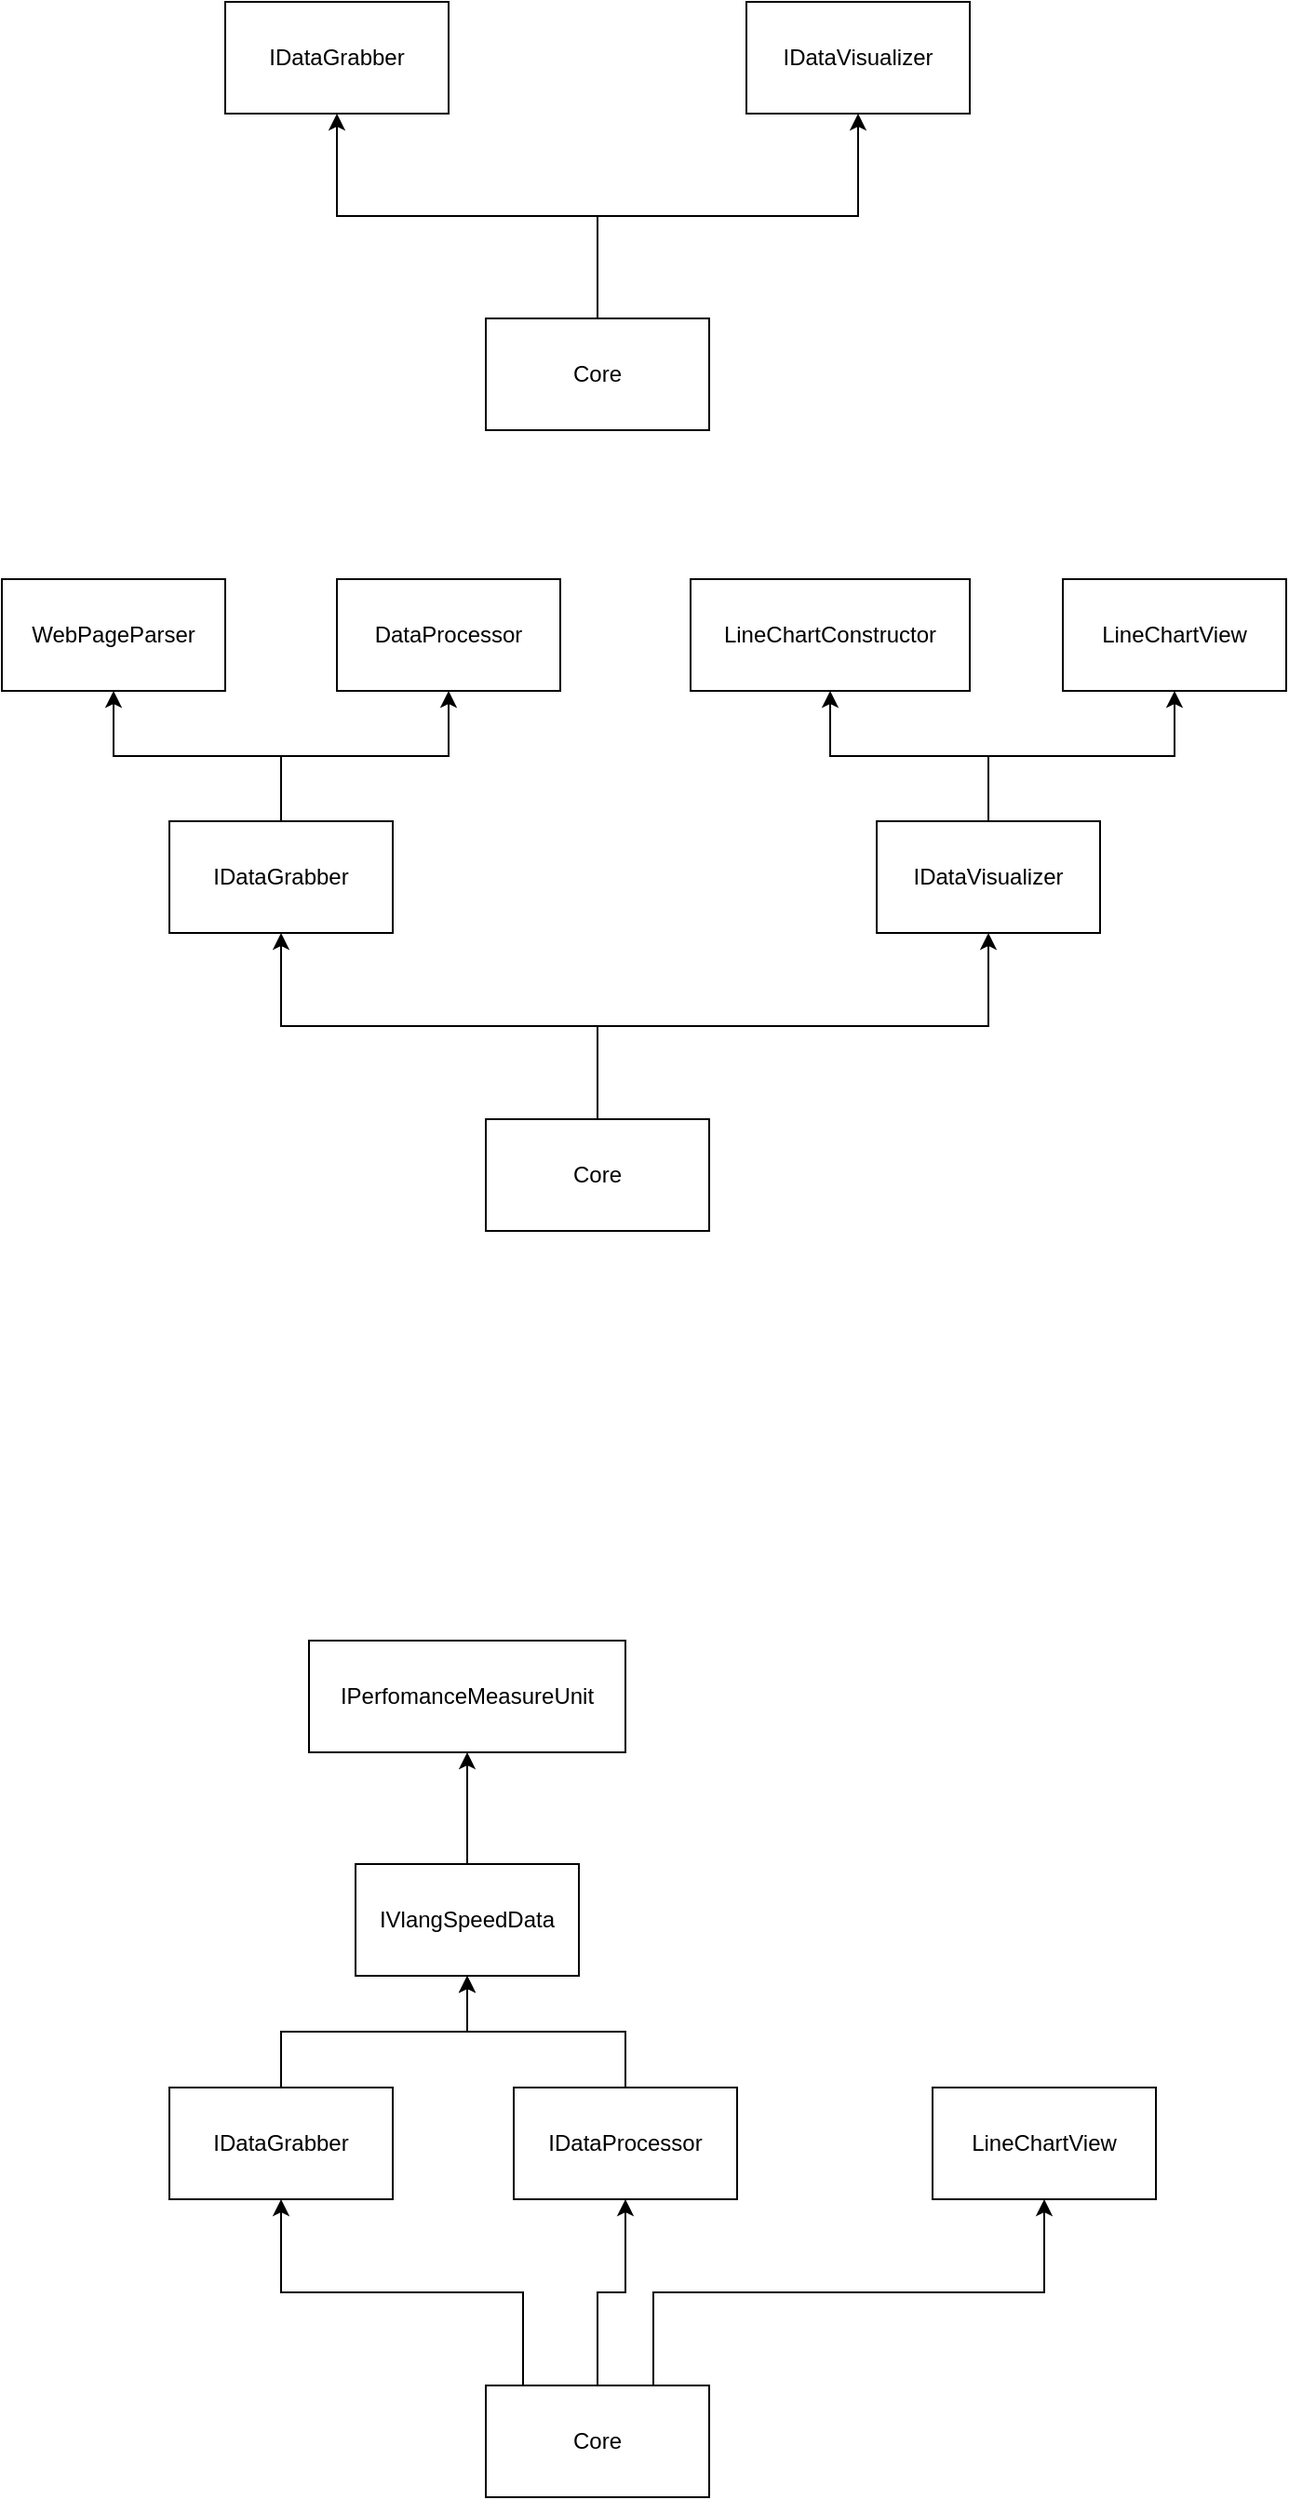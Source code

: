 <mxfile version="15.9.4" type="device"><diagram id="hr-kql0brnwbF04IMd8y" name="Page-1"><mxGraphModel dx="1229" dy="1076" grid="1" gridSize="10" guides="1" tooltips="1" connect="1" arrows="1" fold="1" page="1" pageScale="1" pageWidth="850" pageHeight="1100" math="0" shadow="0"><root><mxCell id="0"/><mxCell id="1" parent="0"/><mxCell id="c8nGxQ13oSSZccZrAIHq-4" style="edgeStyle=orthogonalEdgeStyle;rounded=0;orthogonalLoop=1;jettySize=auto;html=1;exitX=0.5;exitY=0;exitDx=0;exitDy=0;entryX=0.5;entryY=1;entryDx=0;entryDy=0;" parent="1" source="c8nGxQ13oSSZccZrAIHq-1" target="c8nGxQ13oSSZccZrAIHq-2" edge="1"><mxGeometry relative="1" as="geometry"/></mxCell><mxCell id="c8nGxQ13oSSZccZrAIHq-7" style="edgeStyle=orthogonalEdgeStyle;rounded=0;orthogonalLoop=1;jettySize=auto;html=1;exitX=0.5;exitY=0;exitDx=0;exitDy=0;" parent="1" source="c8nGxQ13oSSZccZrAIHq-1" target="c8nGxQ13oSSZccZrAIHq-6" edge="1"><mxGeometry relative="1" as="geometry"/></mxCell><mxCell id="c8nGxQ13oSSZccZrAIHq-1" value="Core" style="rounded=0;whiteSpace=wrap;html=1;" parent="1" vertex="1"><mxGeometry x="350" y="200" width="120" height="60" as="geometry"/></mxCell><mxCell id="c8nGxQ13oSSZccZrAIHq-2" value="IDataGrabber" style="rounded=0;whiteSpace=wrap;html=1;" parent="1" vertex="1"><mxGeometry x="210" y="30" width="120" height="60" as="geometry"/></mxCell><mxCell id="c8nGxQ13oSSZccZrAIHq-6" value="IDataVisualizer" style="rounded=0;whiteSpace=wrap;html=1;" parent="1" vertex="1"><mxGeometry x="490" y="30" width="120" height="60" as="geometry"/></mxCell><mxCell id="c8nGxQ13oSSZccZrAIHq-8" value="WebPageParser" style="rounded=0;whiteSpace=wrap;html=1;" parent="1" vertex="1"><mxGeometry x="90" y="340" width="120" height="60" as="geometry"/></mxCell><mxCell id="c8nGxQ13oSSZccZrAIHq-9" value="DataProcessor" style="rounded=0;whiteSpace=wrap;html=1;" parent="1" vertex="1"><mxGeometry x="270" y="340" width="120" height="60" as="geometry"/></mxCell><mxCell id="c8nGxQ13oSSZccZrAIHq-11" style="edgeStyle=orthogonalEdgeStyle;rounded=0;orthogonalLoop=1;jettySize=auto;html=1;exitX=0.5;exitY=0;exitDx=0;exitDy=0;entryX=0.5;entryY=1;entryDx=0;entryDy=0;" parent="1" source="c8nGxQ13oSSZccZrAIHq-10" target="c8nGxQ13oSSZccZrAIHq-8" edge="1"><mxGeometry relative="1" as="geometry"/></mxCell><mxCell id="c8nGxQ13oSSZccZrAIHq-12" style="edgeStyle=orthogonalEdgeStyle;rounded=0;orthogonalLoop=1;jettySize=auto;html=1;exitX=0.5;exitY=0;exitDx=0;exitDy=0;entryX=0.5;entryY=1;entryDx=0;entryDy=0;" parent="1" source="c8nGxQ13oSSZccZrAIHq-10" target="c8nGxQ13oSSZccZrAIHq-9" edge="1"><mxGeometry relative="1" as="geometry"/></mxCell><mxCell id="c8nGxQ13oSSZccZrAIHq-10" value="IDataGrabber" style="rounded=0;whiteSpace=wrap;html=1;" parent="1" vertex="1"><mxGeometry x="180" y="470" width="120" height="60" as="geometry"/></mxCell><mxCell id="c8nGxQ13oSSZccZrAIHq-15" style="edgeStyle=orthogonalEdgeStyle;rounded=0;orthogonalLoop=1;jettySize=auto;html=1;exitX=0.5;exitY=0;exitDx=0;exitDy=0;" parent="1" source="c8nGxQ13oSSZccZrAIHq-14" target="c8nGxQ13oSSZccZrAIHq-10" edge="1"><mxGeometry relative="1" as="geometry"/></mxCell><mxCell id="c8nGxQ13oSSZccZrAIHq-17" style="edgeStyle=orthogonalEdgeStyle;rounded=0;orthogonalLoop=1;jettySize=auto;html=1;exitX=0.5;exitY=0;exitDx=0;exitDy=0;" parent="1" source="c8nGxQ13oSSZccZrAIHq-14" target="c8nGxQ13oSSZccZrAIHq-16" edge="1"><mxGeometry relative="1" as="geometry"/></mxCell><mxCell id="c8nGxQ13oSSZccZrAIHq-14" value="Core" style="rounded=0;whiteSpace=wrap;html=1;" parent="1" vertex="1"><mxGeometry x="350" y="630" width="120" height="60" as="geometry"/></mxCell><mxCell id="c8nGxQ13oSSZccZrAIHq-19" style="edgeStyle=orthogonalEdgeStyle;rounded=0;orthogonalLoop=1;jettySize=auto;html=1;exitX=0.5;exitY=0;exitDx=0;exitDy=0;entryX=0.5;entryY=1;entryDx=0;entryDy=0;" parent="1" source="c8nGxQ13oSSZccZrAIHq-16" target="c8nGxQ13oSSZccZrAIHq-18" edge="1"><mxGeometry relative="1" as="geometry"/></mxCell><mxCell id="c8nGxQ13oSSZccZrAIHq-21" style="edgeStyle=orthogonalEdgeStyle;rounded=0;orthogonalLoop=1;jettySize=auto;html=1;exitX=0.5;exitY=0;exitDx=0;exitDy=0;entryX=0.5;entryY=1;entryDx=0;entryDy=0;" parent="1" source="c8nGxQ13oSSZccZrAIHq-16" target="c8nGxQ13oSSZccZrAIHq-20" edge="1"><mxGeometry relative="1" as="geometry"/></mxCell><mxCell id="c8nGxQ13oSSZccZrAIHq-16" value="IDataVisualizer" style="rounded=0;whiteSpace=wrap;html=1;" parent="1" vertex="1"><mxGeometry x="560" y="470" width="120" height="60" as="geometry"/></mxCell><mxCell id="c8nGxQ13oSSZccZrAIHq-18" value="LineChartConstructor" style="rounded=0;whiteSpace=wrap;html=1;" parent="1" vertex="1"><mxGeometry x="460" y="340" width="150" height="60" as="geometry"/></mxCell><mxCell id="c8nGxQ13oSSZccZrAIHq-20" value="LineChartView" style="rounded=0;whiteSpace=wrap;html=1;" parent="1" vertex="1"><mxGeometry x="660" y="340" width="120" height="60" as="geometry"/></mxCell><mxCell id="0W58gQsSFp2g5vi-8ZYe-20" value="" style="edgeStyle=orthogonalEdgeStyle;rounded=0;orthogonalLoop=1;jettySize=auto;html=1;" edge="1" parent="1" source="0W58gQsSFp2g5vi-8ZYe-2" target="0W58gQsSFp2g5vi-8ZYe-14"><mxGeometry relative="1" as="geometry"/></mxCell><mxCell id="0W58gQsSFp2g5vi-8ZYe-2" value="IDataProcessor" style="rounded=0;whiteSpace=wrap;html=1;" vertex="1" parent="1"><mxGeometry x="365" y="1150" width="120" height="60" as="geometry"/></mxCell><mxCell id="0W58gQsSFp2g5vi-8ZYe-21" style="edgeStyle=orthogonalEdgeStyle;rounded=0;orthogonalLoop=1;jettySize=auto;html=1;exitX=0.5;exitY=0;exitDx=0;exitDy=0;entryX=0.5;entryY=1;entryDx=0;entryDy=0;" edge="1" parent="1" source="0W58gQsSFp2g5vi-8ZYe-5" target="0W58gQsSFp2g5vi-8ZYe-14"><mxGeometry relative="1" as="geometry"/></mxCell><mxCell id="0W58gQsSFp2g5vi-8ZYe-5" value="IDataGrabber" style="rounded=0;whiteSpace=wrap;html=1;" vertex="1" parent="1"><mxGeometry x="180" y="1150" width="120" height="60" as="geometry"/></mxCell><mxCell id="0W58gQsSFp2g5vi-8ZYe-22" style="edgeStyle=orthogonalEdgeStyle;rounded=0;orthogonalLoop=1;jettySize=auto;html=1;exitX=0.5;exitY=0;exitDx=0;exitDy=0;entryX=0.5;entryY=1;entryDx=0;entryDy=0;" edge="1" parent="1" source="0W58gQsSFp2g5vi-8ZYe-8" target="0W58gQsSFp2g5vi-8ZYe-5"><mxGeometry relative="1" as="geometry"><Array as="points"><mxPoint x="370" y="1310"/><mxPoint x="370" y="1260"/><mxPoint x="240" y="1260"/></Array></mxGeometry></mxCell><mxCell id="0W58gQsSFp2g5vi-8ZYe-24" style="edgeStyle=orthogonalEdgeStyle;rounded=0;orthogonalLoop=1;jettySize=auto;html=1;exitX=0.5;exitY=0;exitDx=0;exitDy=0;entryX=0.5;entryY=1;entryDx=0;entryDy=0;" edge="1" parent="1" source="0W58gQsSFp2g5vi-8ZYe-8" target="0W58gQsSFp2g5vi-8ZYe-2"><mxGeometry relative="1" as="geometry"/></mxCell><mxCell id="0W58gQsSFp2g5vi-8ZYe-25" style="edgeStyle=orthogonalEdgeStyle;rounded=0;orthogonalLoop=1;jettySize=auto;html=1;exitX=0.75;exitY=0;exitDx=0;exitDy=0;" edge="1" parent="1" source="0W58gQsSFp2g5vi-8ZYe-8" target="0W58gQsSFp2g5vi-8ZYe-13"><mxGeometry relative="1" as="geometry"/></mxCell><mxCell id="0W58gQsSFp2g5vi-8ZYe-8" value="Core" style="rounded=0;whiteSpace=wrap;html=1;" vertex="1" parent="1"><mxGeometry x="350" y="1310" width="120" height="60" as="geometry"/></mxCell><mxCell id="0W58gQsSFp2g5vi-8ZYe-13" value="LineChartView" style="rounded=0;whiteSpace=wrap;html=1;" vertex="1" parent="1"><mxGeometry x="590" y="1150" width="120" height="60" as="geometry"/></mxCell><mxCell id="0W58gQsSFp2g5vi-8ZYe-19" style="edgeStyle=orthogonalEdgeStyle;rounded=0;orthogonalLoop=1;jettySize=auto;html=1;exitX=0.5;exitY=0;exitDx=0;exitDy=0;entryX=0.5;entryY=1;entryDx=0;entryDy=0;" edge="1" parent="1" source="0W58gQsSFp2g5vi-8ZYe-14" target="0W58gQsSFp2g5vi-8ZYe-18"><mxGeometry relative="1" as="geometry"/></mxCell><mxCell id="0W58gQsSFp2g5vi-8ZYe-14" value="IVlangSpeedData" style="rounded=0;whiteSpace=wrap;html=1;" vertex="1" parent="1"><mxGeometry x="280" y="1030" width="120" height="60" as="geometry"/></mxCell><mxCell id="0W58gQsSFp2g5vi-8ZYe-18" value="IPerfomanceMeasureUnit" style="rounded=0;whiteSpace=wrap;html=1;" vertex="1" parent="1"><mxGeometry x="255" y="910" width="170" height="60" as="geometry"/></mxCell></root></mxGraphModel></diagram></mxfile>